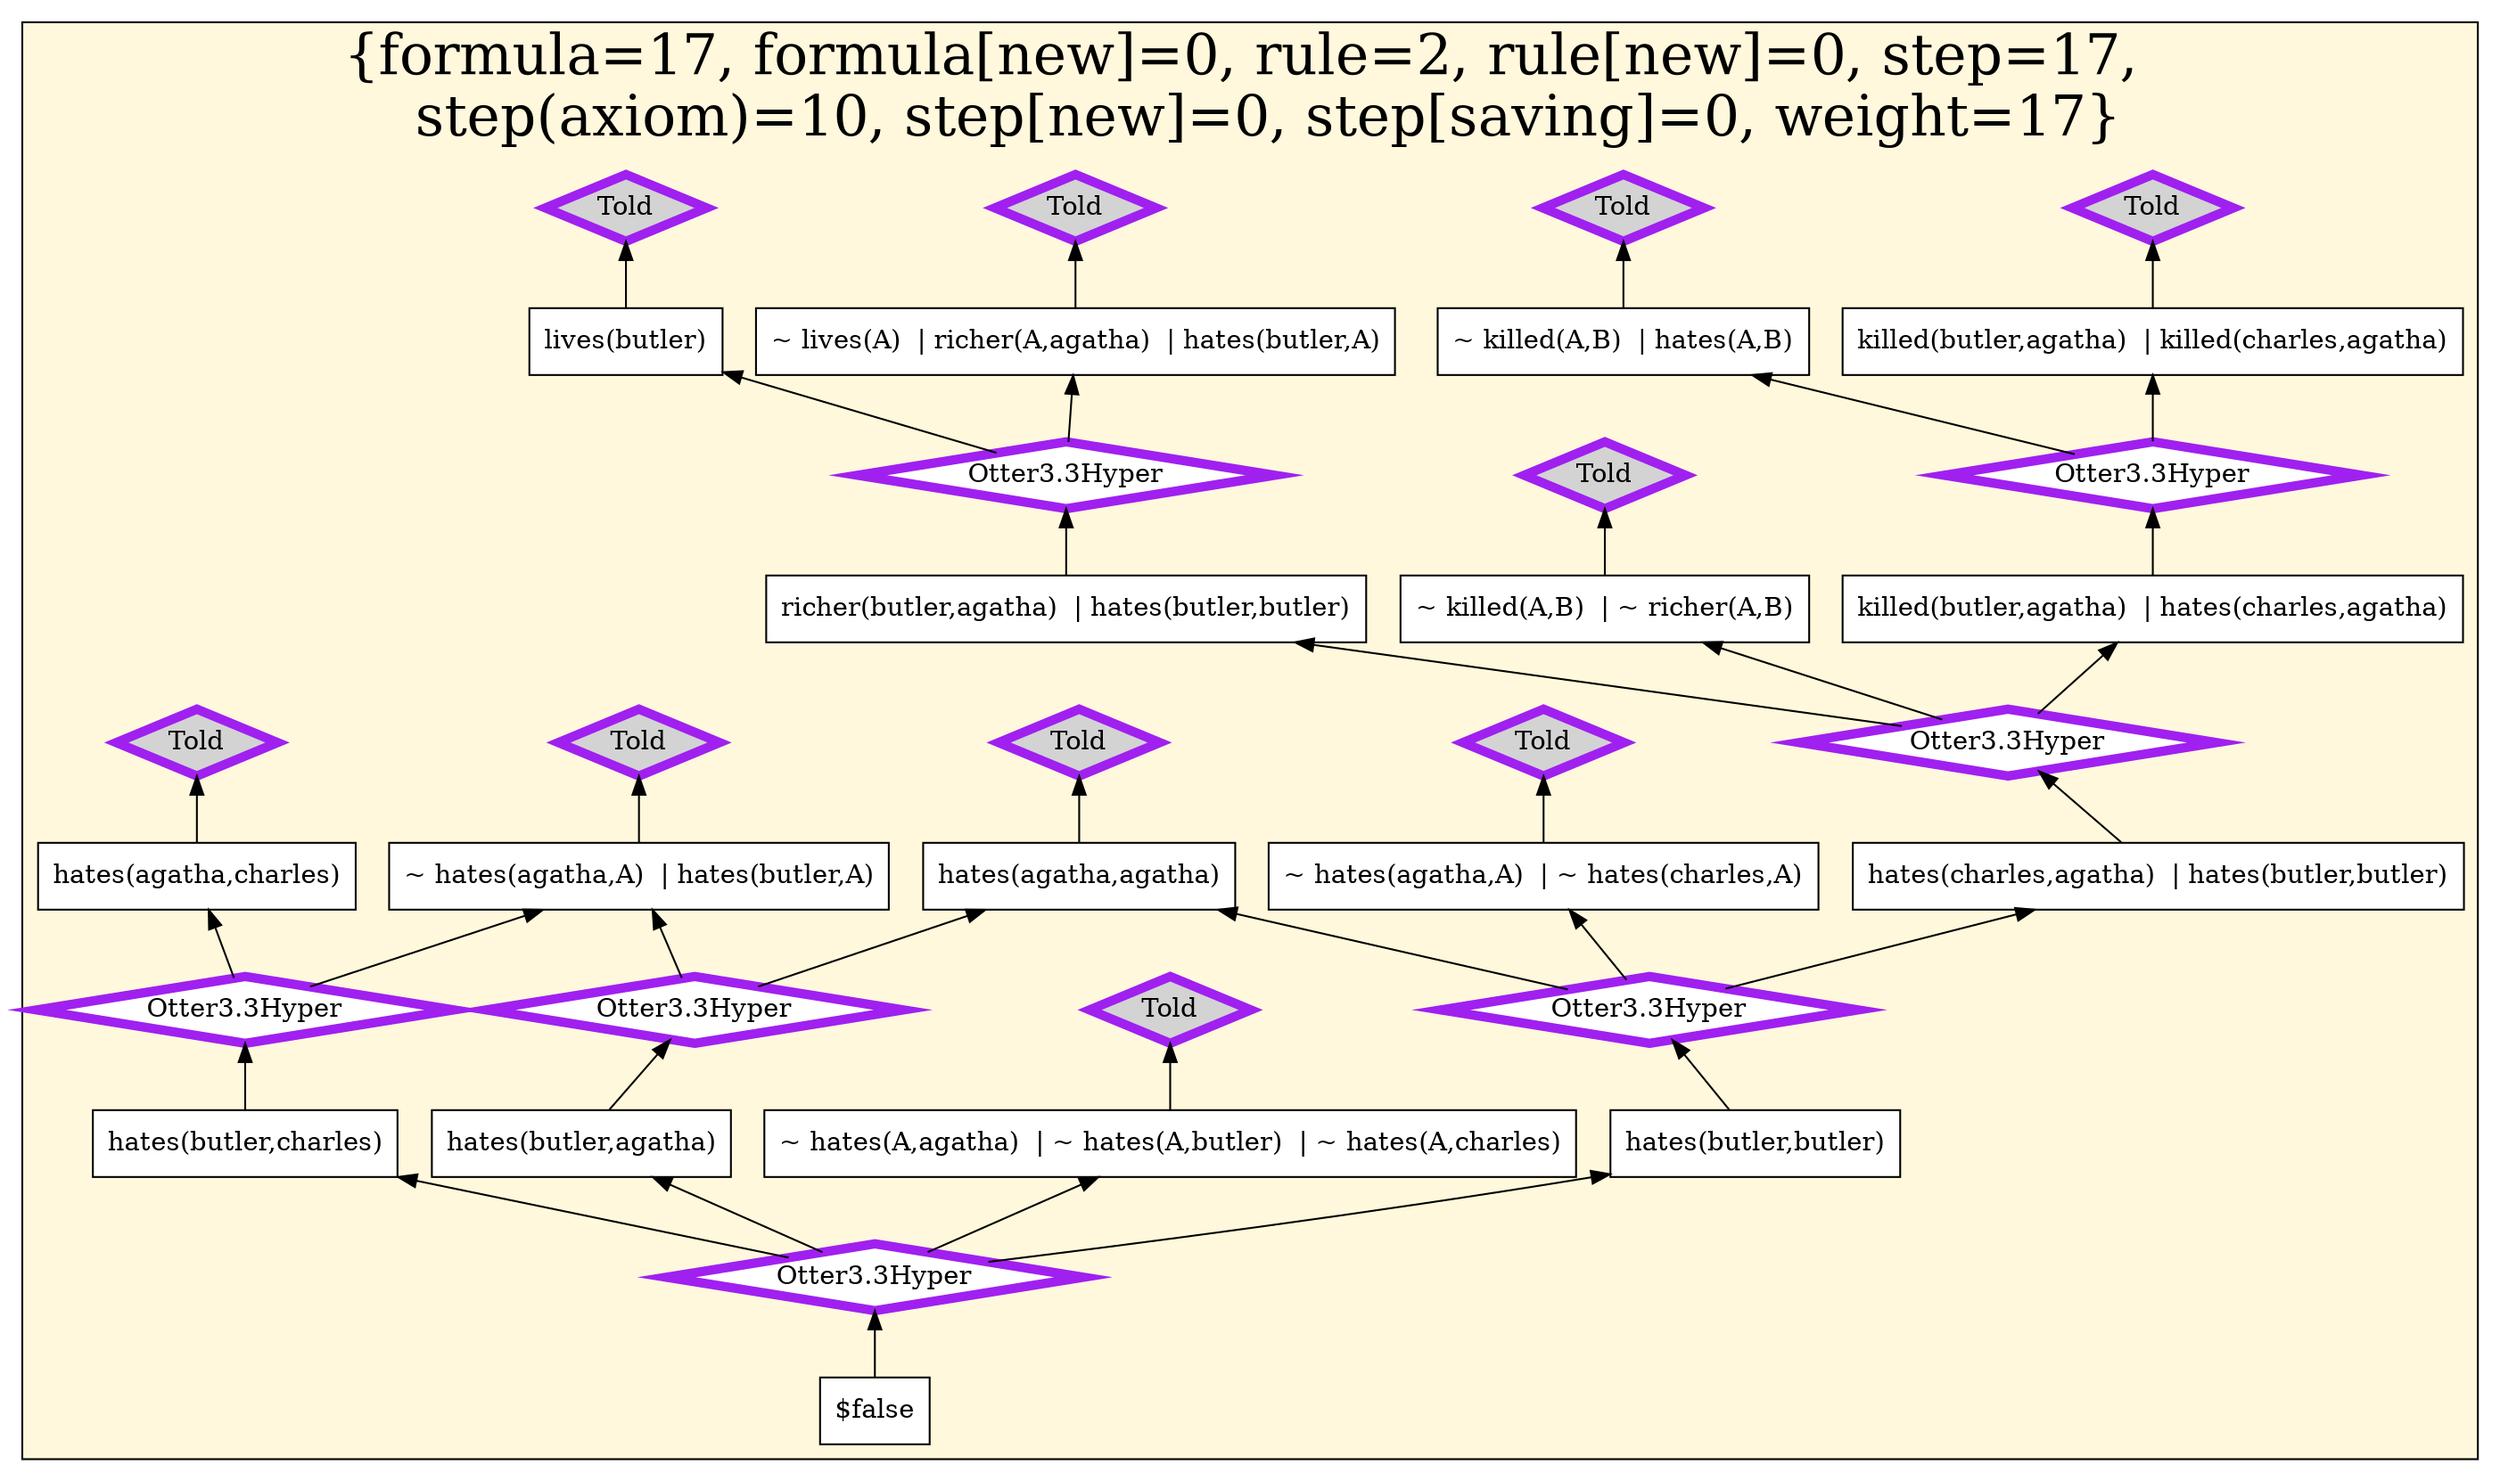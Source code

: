digraph g 
{ rankdir=BT;
   
  "x_61" [ URL="http://inference-web.org/proofs/tptp/Solutions/PUZ/PUZ001-1/Otter---3.3/answer.owl#ns_8_conclusion" color="black" shape="box" label="lives(butler)" fillcolor="white" style="filled"  ];
  "x_71" [ URL="http://inference-web.org/proofs/tptp/Solutions/PUZ/PUZ001-1/Otter---3.3/answer.owl#ns_20_conclusion" color="black" shape="box" label="hates(charles,agatha)  | hates(butler,butler)" fillcolor="white" style="filled"  ];
  "x_62" [ URL="http://inference-web.org/proofs/tptp/Solutions/PUZ/PUZ001-1/Otter---3.3/answer.owl#ns_5_conclusion" color="black" shape="box" label="~ hates(agatha,A)  | hates(butler,A)" fillcolor="white" style="filled"  ];
  "x_46" [ URL="http://inference-web.org/proofs/tptp/Solutions/PUZ/PUZ001-1/Otter---3.3/answer.owl#ns_17_conclusion" color="black" shape="box" label="hates(butler,charles)" fillcolor="white" style="filled"  ];
  "x_26" [ URL="http://inference-web.org/proofs/tptp/Solutions/PUZ/PUZ001-1/Otter---3.3/answer.owl#ns_16_conclusion" color="black" shape="box" label="hates(butler,agatha)" fillcolor="white" style="filled"  ];
  "x_28" [ URL="http://inference-web.org/proofs/tptp/Solutions/PUZ/PUZ001-1/Otter---3.3/answer.owl#ns_14_conclusion" color="black" shape="box" label="richer(butler,agatha)  | hates(butler,butler)" fillcolor="white" style="filled"  ];
  "x_95" [ URL="http://inference-web.org/proofs/tptp/Solutions/PUZ/PUZ001-1/Otter---3.3/answer.owl#ns_3_conclusion" color="black" shape="box" label="~ hates(A,agatha)  | ~ hates(A,butler)  | ~ hates(A,charles)" fillcolor="white" style="filled"  ];
  "x_91" [ URL="http://inference-web.org/proofs/tptp/Solutions/PUZ/PUZ001-1/Otter---3.3/answer.owl#ns_10_conclusion" color="black" shape="box" label="hates(agatha,agatha)" fillcolor="white" style="filled"  ];
  "x_79" [ URL="http://inference-web.org/proofs/tptp/Solutions/PUZ/PUZ001-1/Otter---3.3/answer.owl#ns_11_conclusion" color="black" shape="box" label="hates(agatha,charles)" fillcolor="white" style="filled"  ];
  "x_32" [ URL="http://inference-web.org/proofs/tptp/Solutions/PUZ/PUZ001-1/Otter---3.3/answer.owl#ns_6_conclusion" color="black" shape="box" label="~ lives(A)  | richer(A,agatha)  | hates(butler,A)" fillcolor="white" style="filled"  ];
  "x_80" [ URL="http://inference-web.org/proofs/tptp/Solutions/PUZ/PUZ001-1/Otter---3.3/answer.owl#ns_21_conclusion" color="black" shape="box" label="hates(butler,butler)" fillcolor="white" style="filled"  ];
  "x_45" [ URL="http://inference-web.org/proofs/tptp/Solutions/PUZ/PUZ001-1/Otter---3.3/answer.owl#ns_2_conclusion" color="black" shape="box" label="~ hates(agatha,A)  | ~ hates(charles,A)" fillcolor="white" style="filled"  ];
  "x_73" [ URL="http://inference-web.org/proofs/tptp/Solutions/PUZ/PUZ001-1/Otter---3.3/answer.owl#ns_1_conclusion" color="black" shape="box" label="~ killed(A,B)  | ~ richer(A,B)" fillcolor="white" style="filled"  ];
  "x_52" [ URL="http://inference-web.org/proofs/tptp/Solutions/PUZ/PUZ001-1/Otter---3.3/answer.owl#ns_23_conclusion" color="black" shape="box" label="$false" fillcolor="white" style="filled"  ];
  "x_33" [ URL="http://inference-web.org/proofs/tptp/Solutions/PUZ/PUZ001-1/Otter---3.3/answer.owl#ns_4_conclusion" color="black" shape="box" label="~ killed(A,B)  | hates(A,B)" fillcolor="white" style="filled"  ];
  "x_54" [ URL="http://inference-web.org/proofs/tptp/Solutions/PUZ/PUZ001-1/Otter---3.3/answer.owl#ns_18_conclusion" color="black" shape="box" label="killed(butler,agatha)  | hates(charles,agatha)" fillcolor="white" style="filled"  ];
  "x_68" [ URL="http://inference-web.org/proofs/tptp/Solutions/PUZ/PUZ001-1/Otter---3.3/answer.owl#ns_12_conclusion" color="black" shape="box" label="killed(butler,agatha)  | killed(charles,agatha)" fillcolor="white" style="filled"  ];
  "-10e3408f:1242cc60da2:-7fef" [ URL="http://browser.inference-web.org/iwbrowser/BrowseNodeSet?url=http%3A%2F%2Finference-web.org%2Fproofs%2Ftptp%2FSolutions%2FPUZ%2FPUZ001-1%2FOtter---3.3%2Fanswer.owl%23ns_10" color="purple" shape="diamond" label="Told" fillcolor="lightgrey" style="filled" penwidth="5"  ];
  "x_91" -> "-10e3408f:1242cc60da2:-7fef";
  "-10e3408f:1242cc60da2:-7fd5" [ URL="http://browser.inference-web.org/iwbrowser/BrowseNodeSet?url=http%3A%2F%2Finference-web.org%2Fproofs%2Ftptp%2FSolutions%2FPUZ%2FPUZ001-1%2FOtter---3.3%2Fanswer.owl%23ns_1" color="purple" shape="diamond" label="Told" fillcolor="lightgrey" style="filled" penwidth="5"  ];
  "x_73" -> "-10e3408f:1242cc60da2:-7fd5";
  "-10e3408f:1242cc60da2:-7fe9" [ URL="http://browser.inference-web.org/iwbrowser/BrowseNodeSet?url=http%3A%2F%2Finference-web.org%2Fproofs%2Ftptp%2FSolutions%2FPUZ%2FPUZ001-1%2FOtter---3.3%2Fanswer.owl%23ns_21" color="purple" shape="diamond" label="Otter3.3Hyper" fillcolor="white" style="filled" penwidth="5"  ];
  "x_80" -> "-10e3408f:1242cc60da2:-7fe9";
  "-10e3408f:1242cc60da2:-7fe9" -> "x_45";
  "-10e3408f:1242cc60da2:-7fe9" -> "x_71";
  "-10e3408f:1242cc60da2:-7fe9" -> "x_91";
  "-10e3408f:1242cc60da2:-7ffb" [ URL="http://browser.inference-web.org/iwbrowser/BrowseNodeSet?url=http%3A%2F%2Finference-web.org%2Fproofs%2Ftptp%2FSolutions%2FPUZ%2FPUZ001-1%2FOtter---3.3%2Fanswer.owl%23ns_17" color="purple" shape="diamond" label="Otter3.3Hyper" fillcolor="white" style="filled" penwidth="5"  ];
  "x_46" -> "-10e3408f:1242cc60da2:-7ffb";
  "-10e3408f:1242cc60da2:-7ffb" -> "x_62";
  "-10e3408f:1242cc60da2:-7ffb" -> "x_79";
  "-10e3408f:1242cc60da2:-7fec" [ URL="http://browser.inference-web.org/iwbrowser/BrowseNodeSet?url=http%3A%2F%2Finference-web.org%2Fproofs%2Ftptp%2FSolutions%2FPUZ%2FPUZ001-1%2FOtter---3.3%2Fanswer.owl%23ns_3" color="purple" shape="diamond" label="Told" fillcolor="lightgrey" style="filled" penwidth="5"  ];
  "x_95" -> "-10e3408f:1242cc60da2:-7fec";
  "-10e3408f:1242cc60da2:-7fdb" [ URL="http://browser.inference-web.org/iwbrowser/BrowseNodeSet?url=http%3A%2F%2Finference-web.org%2Fproofs%2Ftptp%2FSolutions%2FPUZ%2FPUZ001-1%2FOtter---3.3%2Fanswer.owl%23ns_6" color="purple" shape="diamond" label="Told" fillcolor="lightgrey" style="filled" penwidth="5"  ];
  "x_32" -> "-10e3408f:1242cc60da2:-7fdb";
  "-10e3408f:1242cc60da2:-7fd2" [ URL="http://browser.inference-web.org/iwbrowser/BrowseNodeSet?url=http%3A%2F%2Finference-web.org%2Fproofs%2Ftptp%2FSolutions%2FPUZ%2FPUZ001-1%2FOtter---3.3%2Fanswer.owl%23ns_18" color="purple" shape="diamond" label="Otter3.3Hyper" fillcolor="white" style="filled" penwidth="5"  ];
  "x_54" -> "-10e3408f:1242cc60da2:-7fd2";
  "-10e3408f:1242cc60da2:-7fd2" -> "x_33";
  "-10e3408f:1242cc60da2:-7fd2" -> "x_68";
  "-10e3408f:1242cc60da2:-7fde" [ URL="http://browser.inference-web.org/iwbrowser/BrowseNodeSet?url=http%3A%2F%2Finference-web.org%2Fproofs%2Ftptp%2FSolutions%2FPUZ%2FPUZ001-1%2FOtter---3.3%2Fanswer.owl%23ns_14" color="purple" shape="diamond" label="Otter3.3Hyper" fillcolor="white" style="filled" penwidth="5"  ];
  "x_28" -> "-10e3408f:1242cc60da2:-7fde";
  "-10e3408f:1242cc60da2:-7fde" -> "x_32";
  "-10e3408f:1242cc60da2:-7fde" -> "x_61";
  "-10e3408f:1242cc60da2:-8000" [ URL="http://browser.inference-web.org/iwbrowser/BrowseNodeSet?url=http%3A%2F%2Finference-web.org%2Fproofs%2Ftptp%2FSolutions%2FPUZ%2FPUZ001-1%2FOtter---3.3%2Fanswer.owl%23answer" color="purple" shape="diamond" label="Otter3.3Hyper" fillcolor="white" style="filled" penwidth="5"  ];
  "x_52" -> "-10e3408f:1242cc60da2:-8000";
  "-10e3408f:1242cc60da2:-8000" -> "x_26";
  "-10e3408f:1242cc60da2:-8000" -> "x_46";
  "-10e3408f:1242cc60da2:-8000" -> "x_80";
  "-10e3408f:1242cc60da2:-8000" -> "x_95";
  "-10e3408f:1242cc60da2:-7ff8" [ URL="http://browser.inference-web.org/iwbrowser/BrowseNodeSet?url=http%3A%2F%2Finference-web.org%2Fproofs%2Ftptp%2FSolutions%2FPUZ%2FPUZ001-1%2FOtter---3.3%2Fanswer.owl%23ns_5" color="purple" shape="diamond" label="Told" fillcolor="lightgrey" style="filled" penwidth="5"  ];
  "x_62" -> "-10e3408f:1242cc60da2:-7ff8";
  "-10e3408f:1242cc60da2:-7fe5" [ URL="http://browser.inference-web.org/iwbrowser/BrowseNodeSet?url=http%3A%2F%2Finference-web.org%2Fproofs%2Ftptp%2FSolutions%2FPUZ%2FPUZ001-1%2FOtter---3.3%2Fanswer.owl%23ns_2" color="purple" shape="diamond" label="Told" fillcolor="lightgrey" style="filled" penwidth="5"  ];
  "x_45" -> "-10e3408f:1242cc60da2:-7fe5";
  "-10e3408f:1242cc60da2:-7fcf" [ URL="http://browser.inference-web.org/iwbrowser/BrowseNodeSet?url=http%3A%2F%2Finference-web.org%2Fproofs%2Ftptp%2FSolutions%2FPUZ%2FPUZ001-1%2FOtter---3.3%2Fanswer.owl%23ns_4" color="purple" shape="diamond" label="Told" fillcolor="lightgrey" style="filled" penwidth="5"  ];
  "x_33" -> "-10e3408f:1242cc60da2:-7fcf";
  "-10e3408f:1242cc60da2:-7ff5" [ URL="http://browser.inference-web.org/iwbrowser/BrowseNodeSet?url=http%3A%2F%2Finference-web.org%2Fproofs%2Ftptp%2FSolutions%2FPUZ%2FPUZ001-1%2FOtter---3.3%2Fanswer.owl%23ns_11" color="purple" shape="diamond" label="Told" fillcolor="lightgrey" style="filled" penwidth="5"  ];
  "x_79" -> "-10e3408f:1242cc60da2:-7ff5";
  "-10e3408f:1242cc60da2:-7ff2" [ URL="http://browser.inference-web.org/iwbrowser/BrowseNodeSet?url=http%3A%2F%2Finference-web.org%2Fproofs%2Ftptp%2FSolutions%2FPUZ%2FPUZ001-1%2FOtter---3.3%2Fanswer.owl%23ns_16" color="purple" shape="diamond" label="Otter3.3Hyper" fillcolor="white" style="filled" penwidth="5"  ];
  "x_26" -> "-10e3408f:1242cc60da2:-7ff2";
  "-10e3408f:1242cc60da2:-7ff2" -> "x_62";
  "-10e3408f:1242cc60da2:-7ff2" -> "x_91";
  "-10e3408f:1242cc60da2:-7fcc" [ URL="http://browser.inference-web.org/iwbrowser/BrowseNodeSet?url=http%3A%2F%2Finference-web.org%2Fproofs%2Ftptp%2FSolutions%2FPUZ%2FPUZ001-1%2FOtter---3.3%2Fanswer.owl%23ns_12" color="purple" shape="diamond" label="Told" fillcolor="lightgrey" style="filled" penwidth="5"  ];
  "x_68" -> "-10e3408f:1242cc60da2:-7fcc";
  "-10e3408f:1242cc60da2:-7fd8" [ URL="http://browser.inference-web.org/iwbrowser/BrowseNodeSet?url=http%3A%2F%2Finference-web.org%2Fproofs%2Ftptp%2FSolutions%2FPUZ%2FPUZ001-1%2FOtter---3.3%2Fanswer.owl%23ns_8" color="purple" shape="diamond" label="Told" fillcolor="lightgrey" style="filled" penwidth="5"  ];
  "x_61" -> "-10e3408f:1242cc60da2:-7fd8";
  "-10e3408f:1242cc60da2:-7fe2" [ URL="http://browser.inference-web.org/iwbrowser/BrowseNodeSet?url=http%3A%2F%2Finference-web.org%2Fproofs%2Ftptp%2FSolutions%2FPUZ%2FPUZ001-1%2FOtter---3.3%2Fanswer.owl%23ns_20" color="purple" shape="diamond" label="Otter3.3Hyper" fillcolor="white" style="filled" penwidth="5"  ];
  "x_71" -> "-10e3408f:1242cc60da2:-7fe2";
  "-10e3408f:1242cc60da2:-7fe2" -> "x_28";
  "-10e3408f:1242cc60da2:-7fe2" -> "x_54";
  "-10e3408f:1242cc60da2:-7fe2" -> "x_73";
  
 subgraph cluster_opt 
{ labelloc=b label="{formula=17, formula[new]=0, rule=2, rule[new]=0, step=17, \n  step(axiom)=10, step[new]=0, step[saving]=0, weight=17}" 
 fontsize=30 fillcolor=cornsilk style=filled 
  x_68 ; x_32 ; x_71 ; x_33 ; x_79 ; x_46 ; x_73 ; x_45 ; x_54 ; x_80 ; x_52 ; x_95 ; x_26 ; x_28 ; x_62 ; x_91 ; x_61 ; "-10e3408f:1242cc60da2:-7fef" ;
 "-10e3408f:1242cc60da2:-7fd5" ;
 "-10e3408f:1242cc60da2:-7fe9" ;
 "-10e3408f:1242cc60da2:-7ffb" ;
 "-10e3408f:1242cc60da2:-7fec" ;
 "-10e3408f:1242cc60da2:-7fdb" ;
 "-10e3408f:1242cc60da2:-7fd2" ;
 "-10e3408f:1242cc60da2:-7fde" ;
 "-10e3408f:1242cc60da2:-8000" ;
 "-10e3408f:1242cc60da2:-7ff8" ;
 "-10e3408f:1242cc60da2:-7fe5" ;
 "-10e3408f:1242cc60da2:-7fcf" ;
 "-10e3408f:1242cc60da2:-7ff5" ;
 "-10e3408f:1242cc60da2:-7ff2" ;
 "-10e3408f:1242cc60da2:-7fd8" ;
 "-10e3408f:1242cc60da2:-7fcc" ;
 "-10e3408f:1242cc60da2:-7fe2" ;
 
}
 
}
